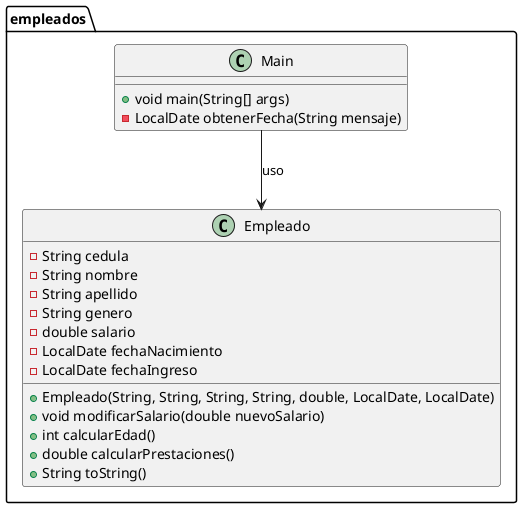 @startuml
package empleados {
class Empleado {
    - String cedula
    - String nombre
    - String apellido
    - String genero
    - double salario
    - LocalDate fechaNacimiento
    - LocalDate fechaIngreso
    + Empleado(String, String, String, String, double, LocalDate, LocalDate)
    + void modificarSalario(double nuevoSalario)
    + int calcularEdad()
    + double calcularPrestaciones()
    + String toString()
}

class Main {
    + void main(String[] args)
    - LocalDate obtenerFecha(String mensaje)
}

Main --> Empleado : "uso"
}
@enduml
